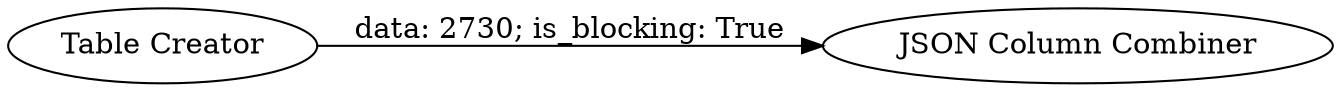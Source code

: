 digraph {
	"3829208912630716234_1" [label="Table Creator"]
	"3829208912630716234_2" [label="JSON Column Combiner"]
	"3829208912630716234_1" -> "3829208912630716234_2" [label="data: 2730; is_blocking: True"]
	rankdir=LR
}

